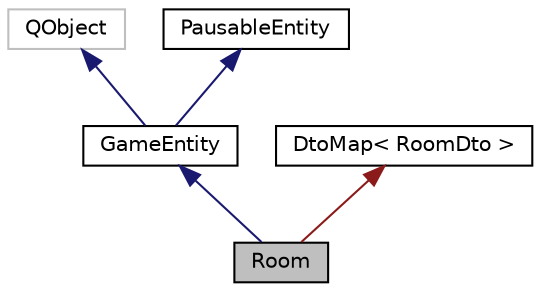 digraph "Room"
{
 // LATEX_PDF_SIZE
  edge [fontname="Helvetica",fontsize="10",labelfontname="Helvetica",labelfontsize="10"];
  node [fontname="Helvetica",fontsize="10",shape=record];
  Node1 [label="Room",height=0.2,width=0.4,color="black", fillcolor="grey75", style="filled", fontcolor="black",tooltip=" "];
  Node2 -> Node1 [dir="back",color="midnightblue",fontsize="10",style="solid",fontname="Helvetica"];
  Node2 [label="GameEntity",height=0.2,width=0.4,color="black", fillcolor="white", style="filled",URL="$classGameEntity.html",tooltip=" "];
  Node3 -> Node2 [dir="back",color="midnightblue",fontsize="10",style="solid",fontname="Helvetica"];
  Node3 [label="QObject",height=0.2,width=0.4,color="grey75", fillcolor="white", style="filled",tooltip=" "];
  Node4 -> Node2 [dir="back",color="midnightblue",fontsize="10",style="solid",fontname="Helvetica"];
  Node4 [label="PausableEntity",height=0.2,width=0.4,color="black", fillcolor="white", style="filled",URL="$classPausableEntity.html",tooltip=" "];
  Node5 -> Node1 [dir="back",color="firebrick4",fontsize="10",style="solid",fontname="Helvetica"];
  Node5 [label="DtoMap\< RoomDto \>",height=0.2,width=0.4,color="black", fillcolor="white", style="filled",URL="$classDtoMap.html",tooltip=" "];
}

